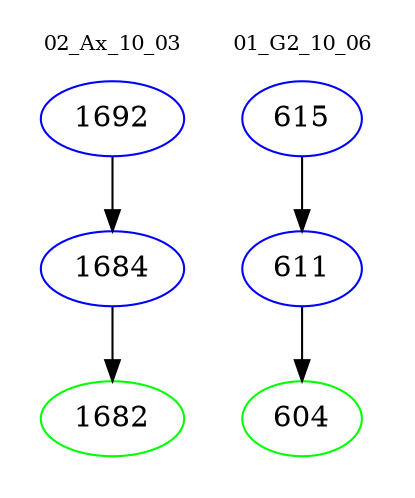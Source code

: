 digraph{
subgraph cluster_0 {
color = white
label = "02_Ax_10_03";
fontsize=10;
T0_1692 [label="1692", color="blue"]
T0_1692 -> T0_1684 [color="black"]
T0_1684 [label="1684", color="blue"]
T0_1684 -> T0_1682 [color="black"]
T0_1682 [label="1682", color="green"]
}
subgraph cluster_1 {
color = white
label = "01_G2_10_06";
fontsize=10;
T1_615 [label="615", color="blue"]
T1_615 -> T1_611 [color="black"]
T1_611 [label="611", color="blue"]
T1_611 -> T1_604 [color="black"]
T1_604 [label="604", color="green"]
}
}
